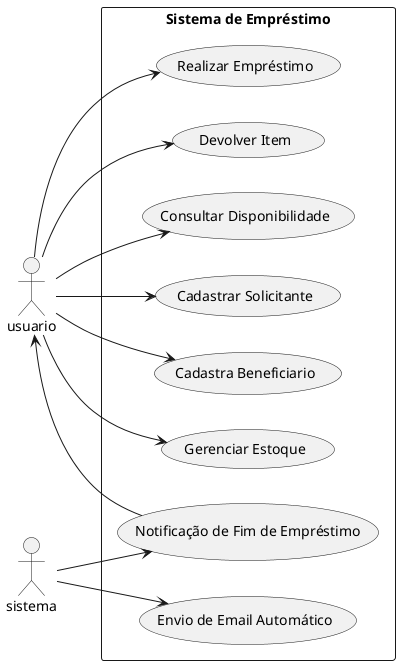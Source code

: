 @startuml
left to right direction

rectangle "Sistema de Empréstimo" {
(Realizar Empréstimo)
(Devolver Item)
(Consultar Disponibilidade)
(Cadastrar Solicitante)
(Cadastra Beneficiario)
(Gerenciar Estoque)
(Notificação de Fim de Empréstimo)
(Envio de Email Automático)
}

usuario --> (Realizar Empréstimo)
usuario --> (Devolver Item)
usuario --> (Consultar Disponibilidade)
usuario --> (Cadastrar Solicitante)
usuario --> (Cadastra Beneficiario)
usuario --> (Gerenciar Estoque)

usuario <-- (Notificação de Fim de Empréstimo)

sistema --> (Notificação de Fim de Empréstimo)
sistema --> (Envio de Email Automático)
@enduml